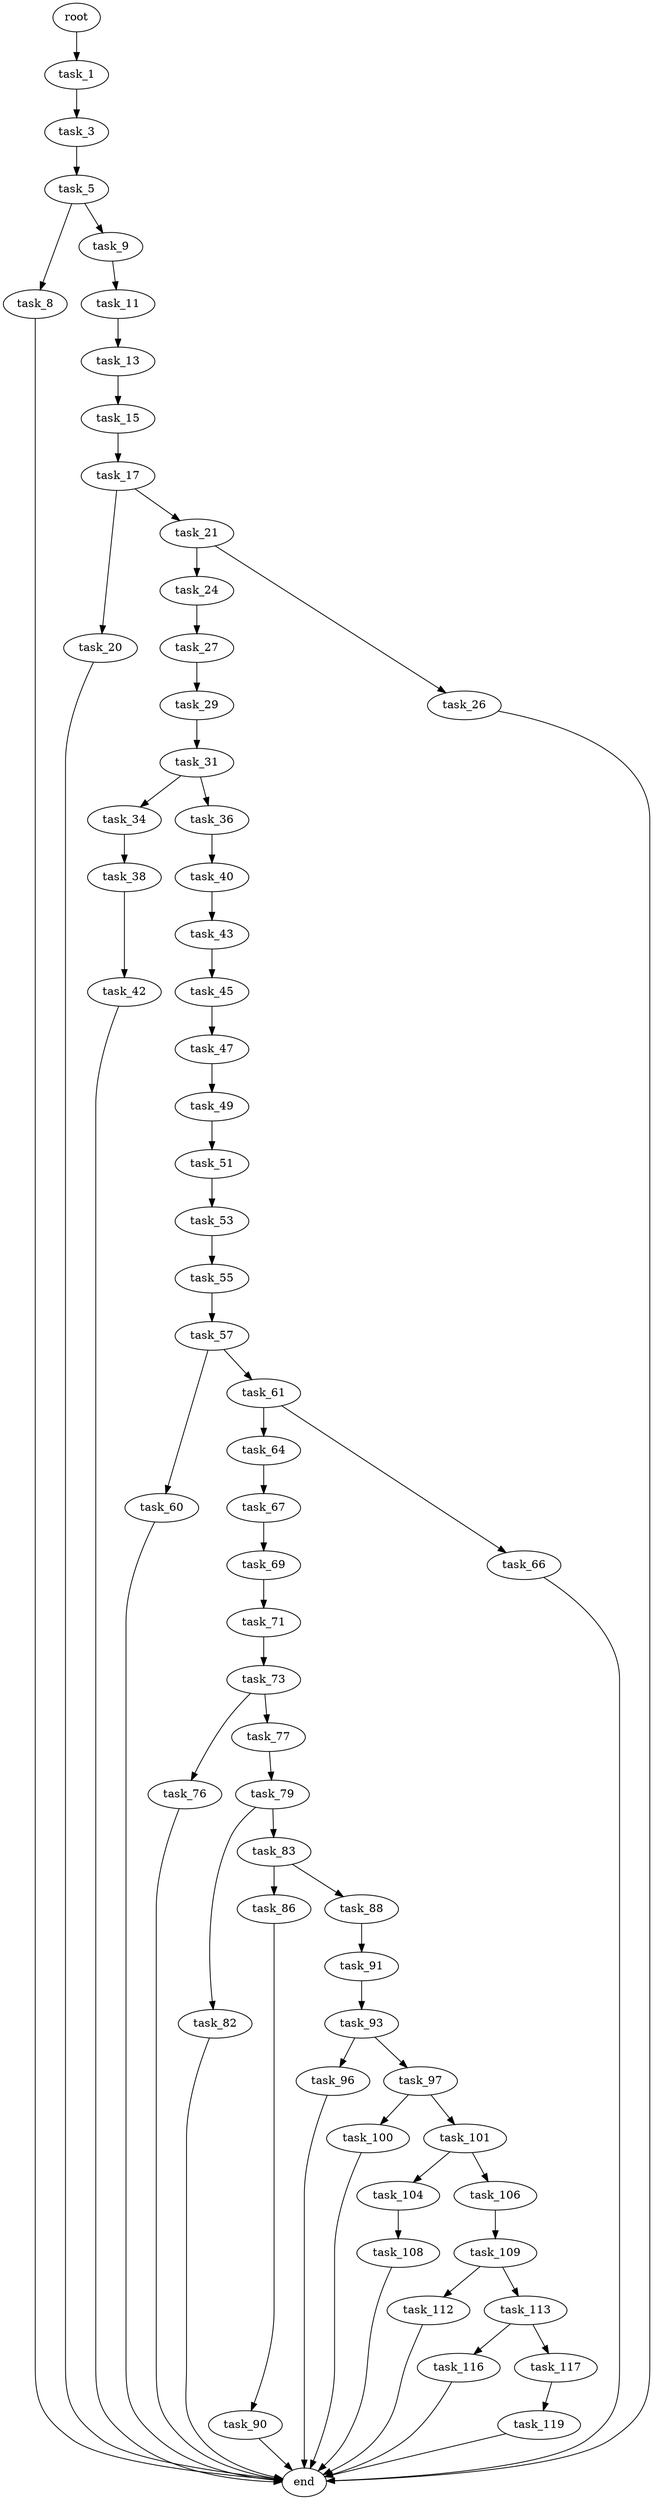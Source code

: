 digraph G {
  root [size="0.000000"];
  task_1 [size="1073741824000.000000"];
  task_3 [size="549755813888.000000"];
  task_5 [size="2405949287.000000"];
  task_8 [size="1985779885.000000"];
  task_9 [size="72449777119.000000"];
  task_11 [size="179563841461.000000"];
  task_13 [size="3971365381.000000"];
  task_15 [size="8030304637.000000"];
  task_17 [size="213754819027.000000"];
  task_20 [size="38515734404.000000"];
  task_21 [size="2949976597.000000"];
  task_24 [size="617376514237.000000"];
  task_26 [size="549755813888.000000"];
  task_27 [size="1073741824000.000000"];
  task_29 [size="130705117906.000000"];
  task_31 [size="39322576668.000000"];
  task_34 [size="368293445632.000000"];
  task_36 [size="1423277908.000000"];
  task_38 [size="549755813888.000000"];
  task_40 [size="456893201472.000000"];
  task_42 [size="1073741824000.000000"];
  task_43 [size="782757789696.000000"];
  task_45 [size="782757789696.000000"];
  task_47 [size="8589934592.000000"];
  task_49 [size="212746064606.000000"];
  task_51 [size="134217728000.000000"];
  task_53 [size="782757789696.000000"];
  task_55 [size="8589934592.000000"];
  task_57 [size="283079540627.000000"];
  task_60 [size="368293445632.000000"];
  task_61 [size="432338532175.000000"];
  task_64 [size="13725473147.000000"];
  task_66 [size="19067587554.000000"];
  task_67 [size="1344079892298.000000"];
  task_69 [size="168574493888.000000"];
  task_71 [size="368293445632.000000"];
  task_73 [size="4081144033.000000"];
  task_76 [size="98145289747.000000"];
  task_77 [size="28991029248.000000"];
  task_79 [size="1073741824000.000000"];
  task_82 [size="1540040498.000000"];
  task_83 [size="8589934592.000000"];
  task_86 [size="268164547835.000000"];
  task_88 [size="185733510439.000000"];
  task_90 [size="68719476736.000000"];
  task_91 [size="231928233984.000000"];
  task_93 [size="368293445632.000000"];
  task_96 [size="140979746322.000000"];
  task_97 [size="72524859479.000000"];
  task_100 [size="1917370276.000000"];
  task_101 [size="496077650.000000"];
  task_104 [size="18913335565.000000"];
  task_106 [size="782757789696.000000"];
  task_108 [size="267025828520.000000"];
  task_109 [size="1329669224947.000000"];
  task_112 [size="39567137729.000000"];
  task_113 [size="381332912202.000000"];
  task_116 [size="318700529748.000000"];
  task_117 [size="68719476736.000000"];
  task_119 [size="82418776424.000000"];
  end [size="0.000000"];

  root -> task_1 [size="1.000000"];
  task_1 -> task_3 [size="838860800.000000"];
  task_3 -> task_5 [size="536870912.000000"];
  task_5 -> task_8 [size="75497472.000000"];
  task_5 -> task_9 [size="75497472.000000"];
  task_8 -> end [size="1.000000"];
  task_9 -> task_11 [size="134217728.000000"];
  task_11 -> task_13 [size="301989888.000000"];
  task_13 -> task_15 [size="301989888.000000"];
  task_15 -> task_17 [size="134217728.000000"];
  task_17 -> task_20 [size="301989888.000000"];
  task_17 -> task_21 [size="301989888.000000"];
  task_20 -> end [size="1.000000"];
  task_21 -> task_24 [size="301989888.000000"];
  task_21 -> task_26 [size="301989888.000000"];
  task_24 -> task_27 [size="411041792.000000"];
  task_26 -> end [size="1.000000"];
  task_27 -> task_29 [size="838860800.000000"];
  task_29 -> task_31 [size="301989888.000000"];
  task_31 -> task_34 [size="33554432.000000"];
  task_31 -> task_36 [size="33554432.000000"];
  task_34 -> task_38 [size="411041792.000000"];
  task_36 -> task_40 [size="33554432.000000"];
  task_38 -> task_42 [size="536870912.000000"];
  task_40 -> task_43 [size="301989888.000000"];
  task_42 -> end [size="1.000000"];
  task_43 -> task_45 [size="679477248.000000"];
  task_45 -> task_47 [size="679477248.000000"];
  task_47 -> task_49 [size="33554432.000000"];
  task_49 -> task_51 [size="301989888.000000"];
  task_51 -> task_53 [size="209715200.000000"];
  task_53 -> task_55 [size="679477248.000000"];
  task_55 -> task_57 [size="33554432.000000"];
  task_57 -> task_60 [size="411041792.000000"];
  task_57 -> task_61 [size="411041792.000000"];
  task_60 -> end [size="1.000000"];
  task_61 -> task_64 [size="301989888.000000"];
  task_61 -> task_66 [size="301989888.000000"];
  task_64 -> task_67 [size="33554432.000000"];
  task_66 -> end [size="1.000000"];
  task_67 -> task_69 [size="838860800.000000"];
  task_69 -> task_71 [size="134217728.000000"];
  task_71 -> task_73 [size="411041792.000000"];
  task_73 -> task_76 [size="301989888.000000"];
  task_73 -> task_77 [size="301989888.000000"];
  task_76 -> end [size="1.000000"];
  task_77 -> task_79 [size="75497472.000000"];
  task_79 -> task_82 [size="838860800.000000"];
  task_79 -> task_83 [size="838860800.000000"];
  task_82 -> end [size="1.000000"];
  task_83 -> task_86 [size="33554432.000000"];
  task_83 -> task_88 [size="33554432.000000"];
  task_86 -> task_90 [size="209715200.000000"];
  task_88 -> task_91 [size="134217728.000000"];
  task_90 -> end [size="1.000000"];
  task_91 -> task_93 [size="301989888.000000"];
  task_93 -> task_96 [size="411041792.000000"];
  task_93 -> task_97 [size="411041792.000000"];
  task_96 -> end [size="1.000000"];
  task_97 -> task_100 [size="209715200.000000"];
  task_97 -> task_101 [size="209715200.000000"];
  task_100 -> end [size="1.000000"];
  task_101 -> task_104 [size="33554432.000000"];
  task_101 -> task_106 [size="33554432.000000"];
  task_104 -> task_108 [size="33554432.000000"];
  task_106 -> task_109 [size="679477248.000000"];
  task_108 -> end [size="1.000000"];
  task_109 -> task_112 [size="838860800.000000"];
  task_109 -> task_113 [size="838860800.000000"];
  task_112 -> end [size="1.000000"];
  task_113 -> task_116 [size="301989888.000000"];
  task_113 -> task_117 [size="301989888.000000"];
  task_116 -> end [size="1.000000"];
  task_117 -> task_119 [size="134217728.000000"];
  task_119 -> end [size="1.000000"];
}
